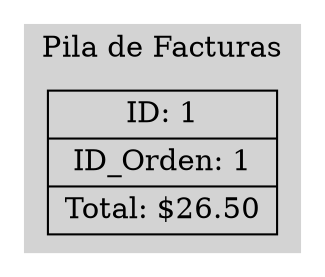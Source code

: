 digraph G {
    rankdir=TB;
    node [shape=record];
    subgraph cluster_0 {
        label = "Pila de Facturas";
        style=filled;
        color=lightgrey;
        node1 [label="{ID: 1 | ID_Orden: 1 | Total: $26.50}"];
    }
}
